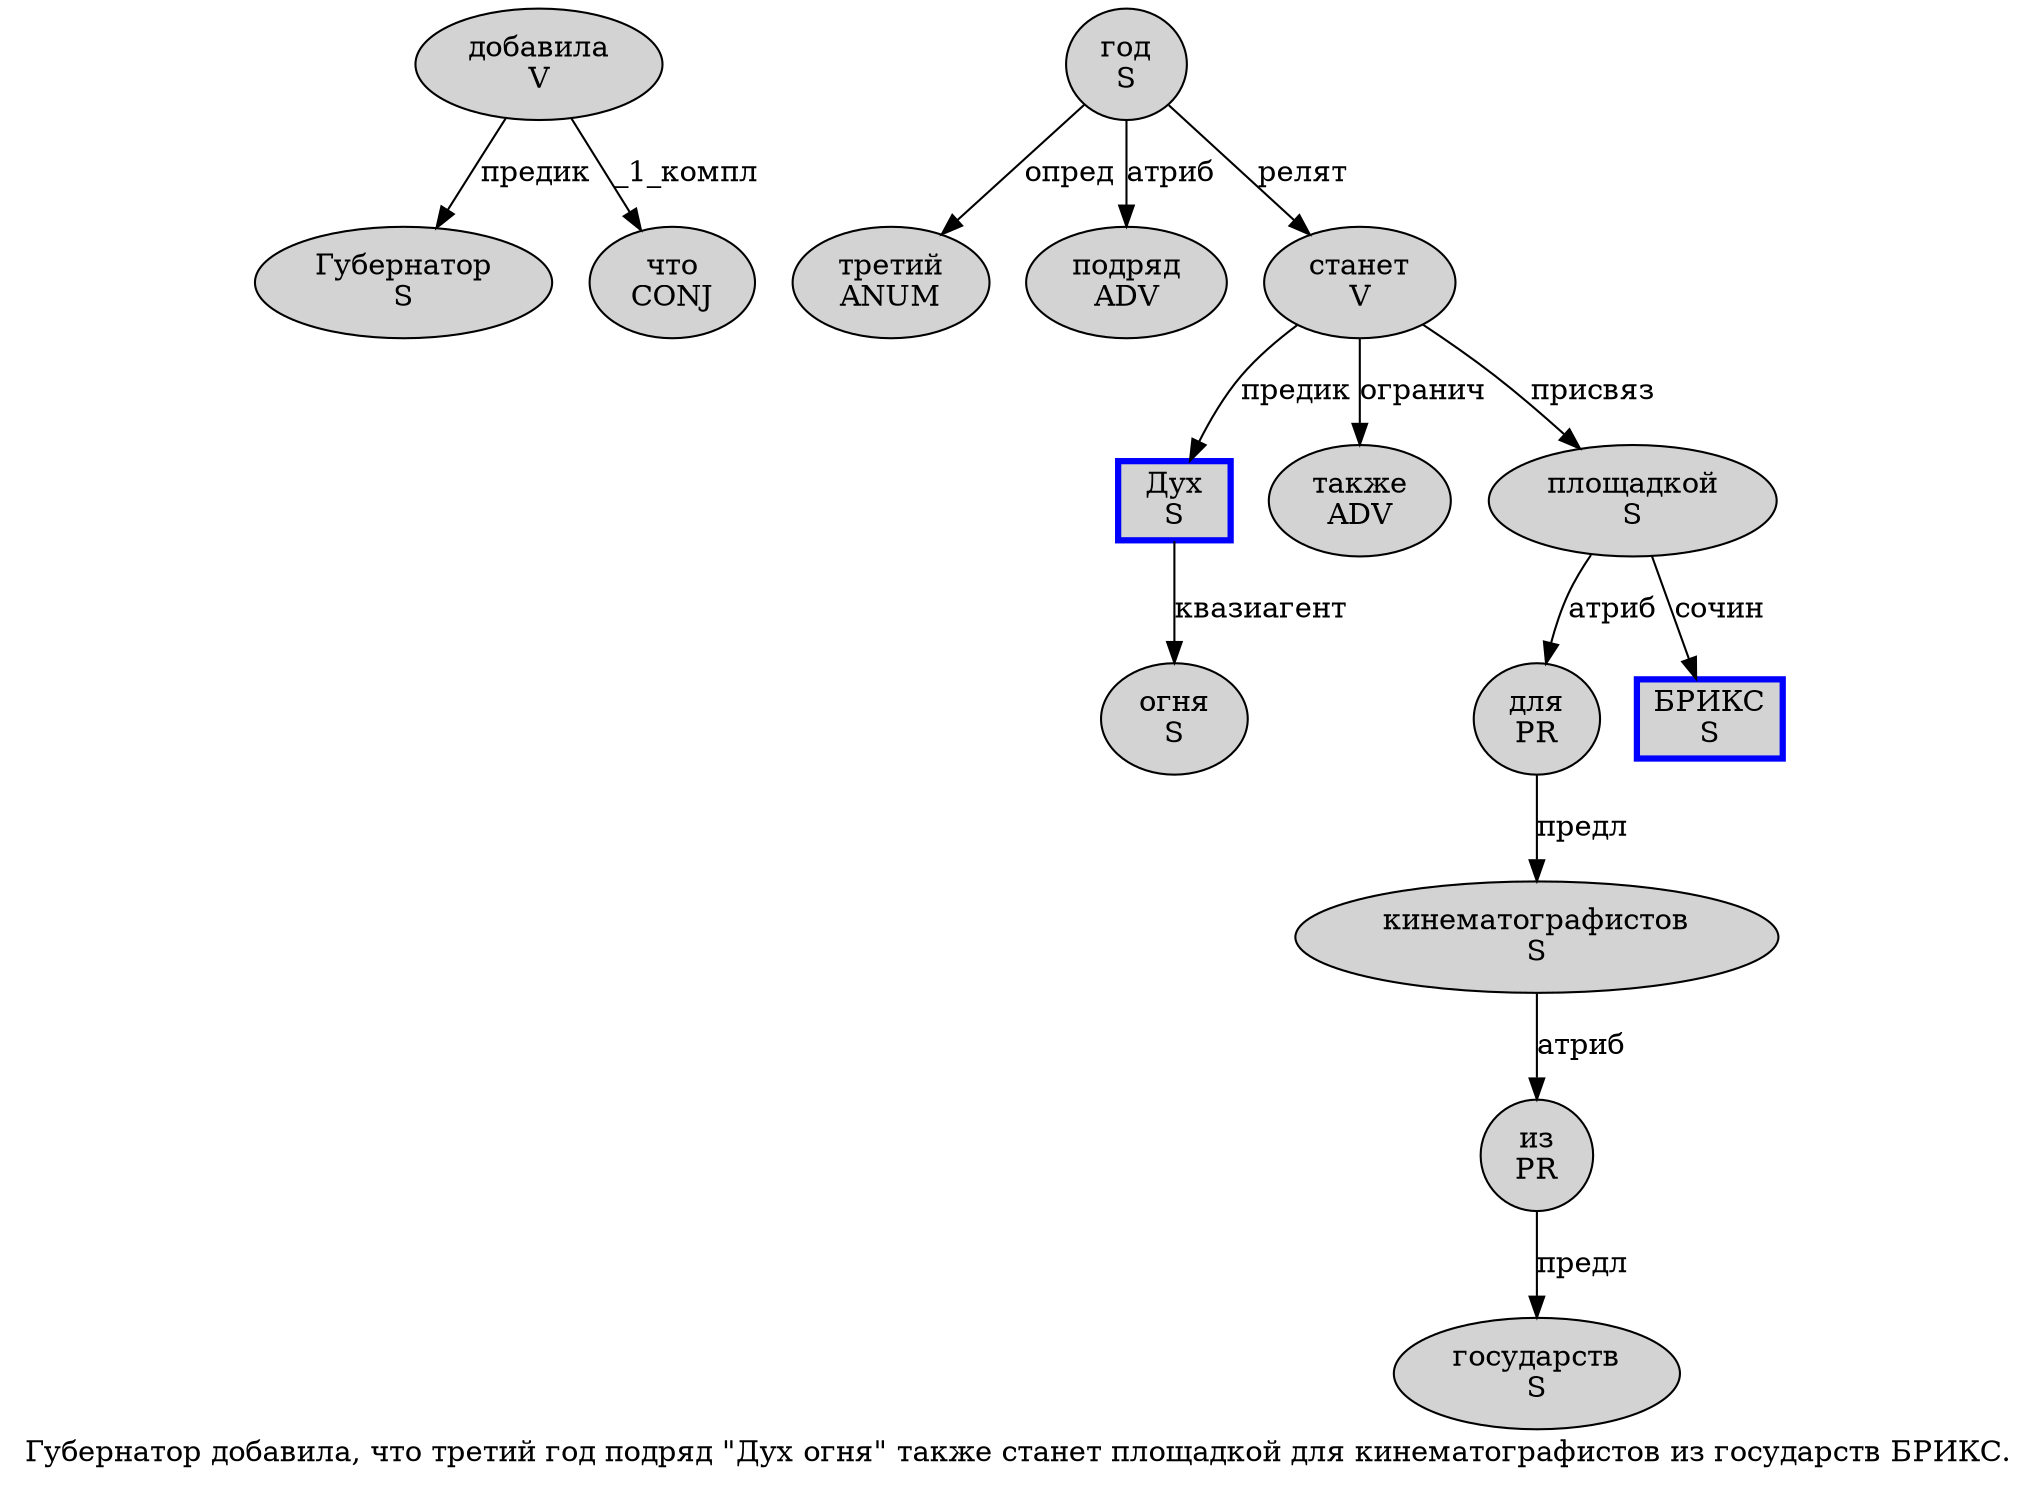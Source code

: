 digraph SENTENCE_572 {
	graph [label="Губернатор добавила, что третий год подряд \"Дух огня\" также станет площадкой для кинематографистов из государств БРИКС."]
	node [style=filled]
		0 [label="Губернатор
S" color="" fillcolor=lightgray penwidth=1 shape=ellipse]
		1 [label="добавила
V" color="" fillcolor=lightgray penwidth=1 shape=ellipse]
		3 [label="что
CONJ" color="" fillcolor=lightgray penwidth=1 shape=ellipse]
		4 [label="третий
ANUM" color="" fillcolor=lightgray penwidth=1 shape=ellipse]
		5 [label="год
S" color="" fillcolor=lightgray penwidth=1 shape=ellipse]
		6 [label="подряд
ADV" color="" fillcolor=lightgray penwidth=1 shape=ellipse]
		8 [label="Дух
S" color=blue fillcolor=lightgray penwidth=3 shape=box]
		9 [label="огня
S" color="" fillcolor=lightgray penwidth=1 shape=ellipse]
		11 [label="также
ADV" color="" fillcolor=lightgray penwidth=1 shape=ellipse]
		12 [label="станет
V" color="" fillcolor=lightgray penwidth=1 shape=ellipse]
		13 [label="площадкой
S" color="" fillcolor=lightgray penwidth=1 shape=ellipse]
		14 [label="для
PR" color="" fillcolor=lightgray penwidth=1 shape=ellipse]
		15 [label="кинематографистов
S" color="" fillcolor=lightgray penwidth=1 shape=ellipse]
		16 [label="из
PR" color="" fillcolor=lightgray penwidth=1 shape=ellipse]
		17 [label="государств
S" color="" fillcolor=lightgray penwidth=1 shape=ellipse]
		18 [label="БРИКС
S" color=blue fillcolor=lightgray penwidth=3 shape=box]
			14 -> 15 [label="предл"]
			8 -> 9 [label="квазиагент"]
			1 -> 0 [label="предик"]
			1 -> 3 [label="_1_компл"]
			16 -> 17 [label="предл"]
			12 -> 8 [label="предик"]
			12 -> 11 [label="огранич"]
			12 -> 13 [label="присвяз"]
			5 -> 4 [label="опред"]
			5 -> 6 [label="атриб"]
			5 -> 12 [label="релят"]
			13 -> 14 [label="атриб"]
			13 -> 18 [label="сочин"]
			15 -> 16 [label="атриб"]
}